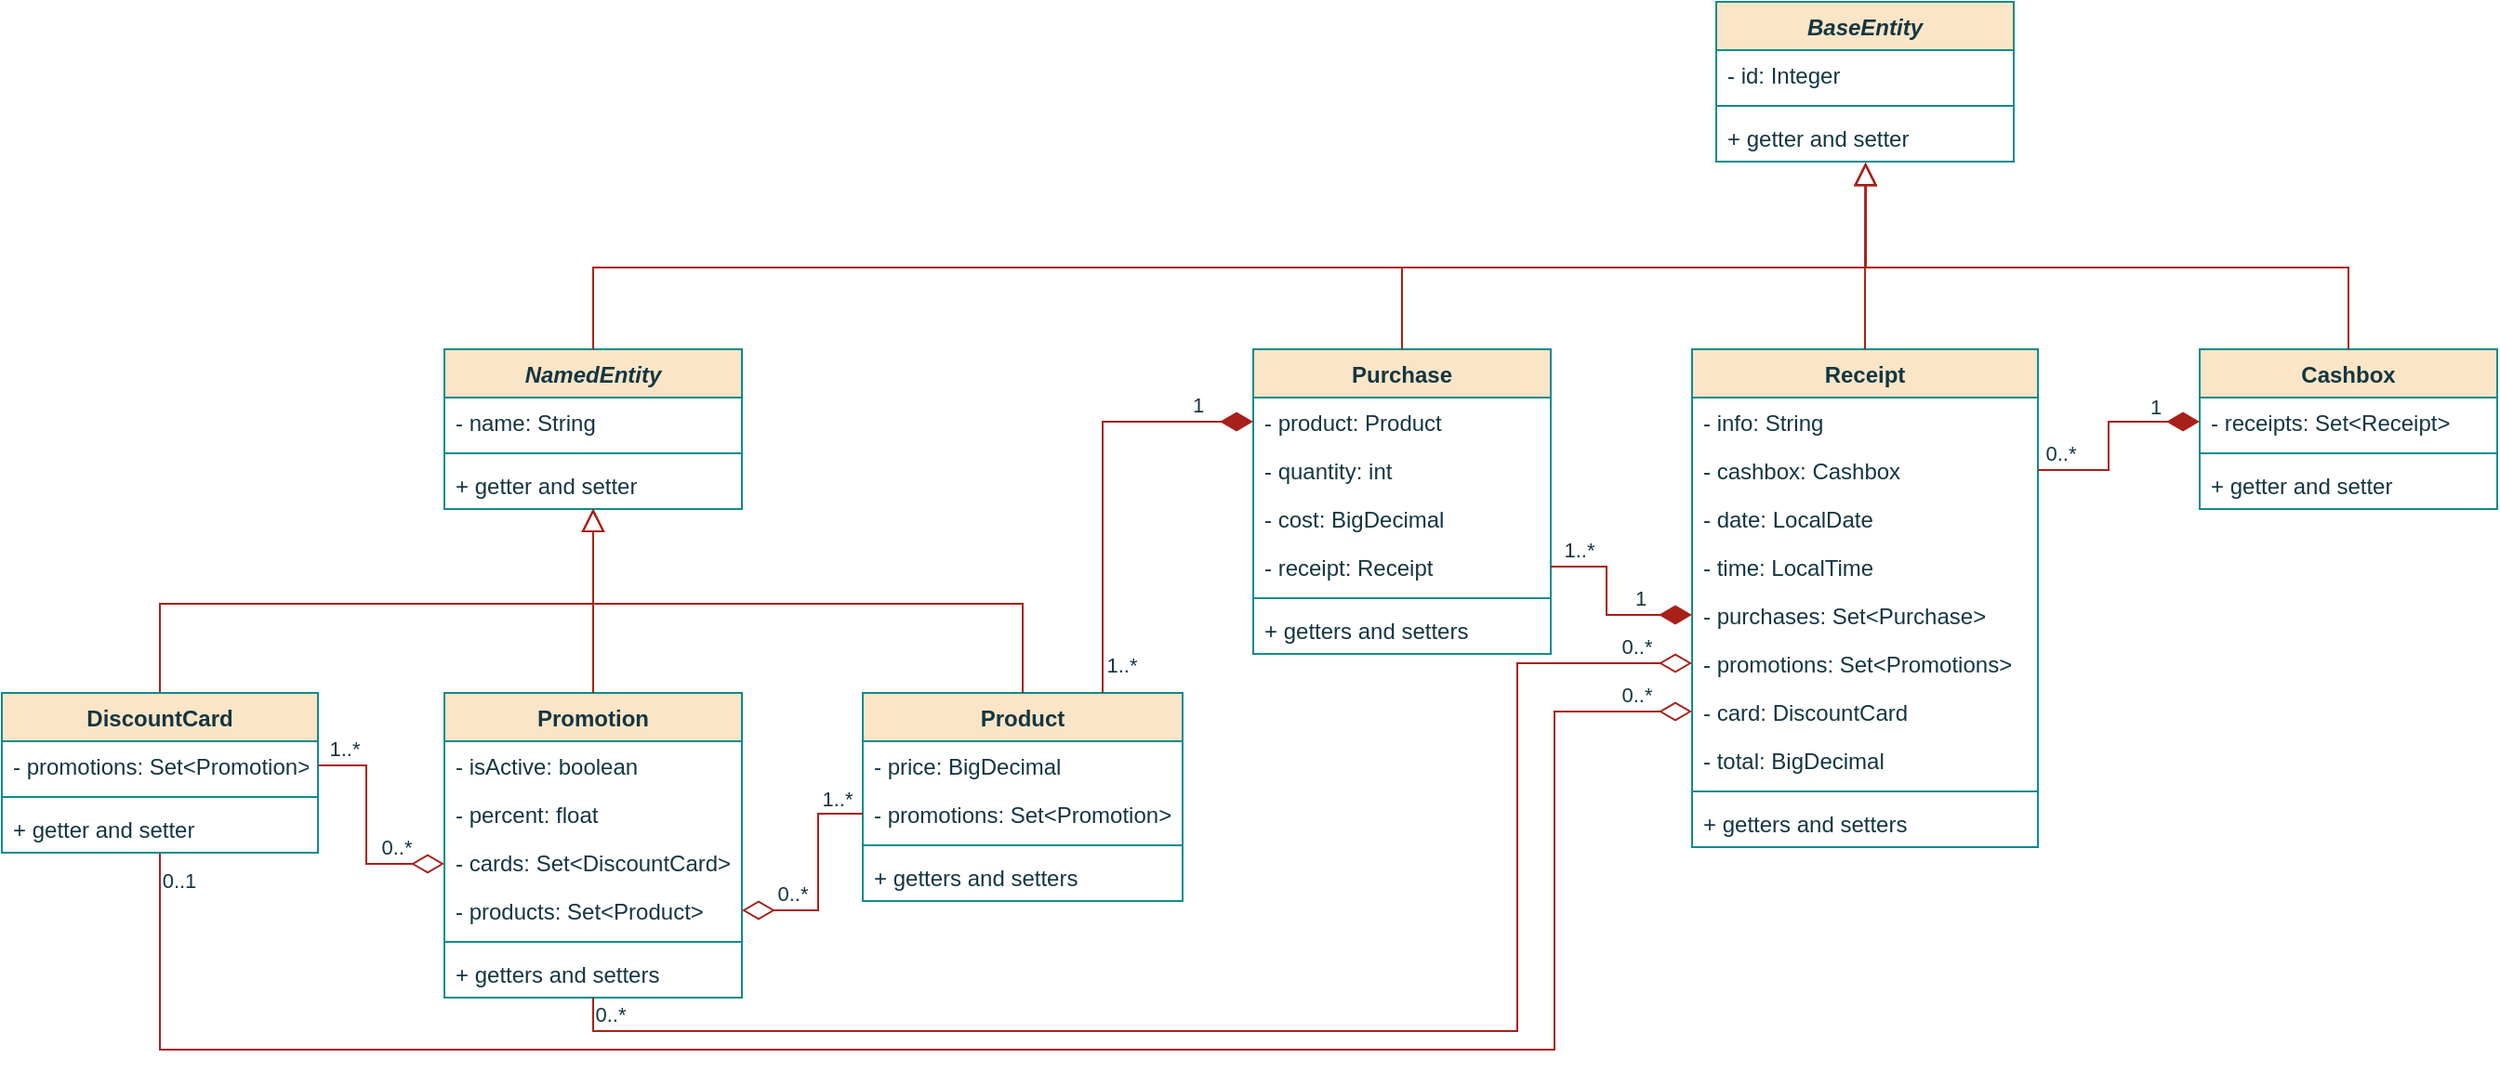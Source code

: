 <mxfile version="20.7.3" type="device"><diagram id="C5RBs43oDa-KdzZeNtuy" name="UML"><mxGraphModel dx="899" dy="443" grid="1" gridSize="10" guides="1" tooltips="1" connect="1" arrows="1" fold="1" page="1" pageScale="1" pageWidth="1169" pageHeight="827" math="0" shadow="0"><root><mxCell id="WIyWlLk6GJQsqaUBKTNV-0"/><mxCell id="WIyWlLk6GJQsqaUBKTNV-1" parent="WIyWlLk6GJQsqaUBKTNV-0"/><mxCell id="sVSoupcYhV7C0BgUrb3M-0" value="BaseEntity" style="swimlane;fontStyle=3;align=center;verticalAlign=top;childLayout=stackLayout;horizontal=1;startSize=26;horizontalStack=0;resizeParent=1;resizeLast=0;collapsible=1;marginBottom=0;rounded=0;shadow=0;strokeWidth=1;labelBackgroundColor=none;fillColor=#FAE5C7;strokeColor=#0F8B8D;fontColor=#143642;" parent="WIyWlLk6GJQsqaUBKTNV-1" vertex="1"><mxGeometry x="1397" y="96" width="160" height="86" as="geometry"><mxRectangle x="220" y="120" width="160" height="26" as="alternateBounds"/></mxGeometry></mxCell><mxCell id="sVSoupcYhV7C0BgUrb3M-1" value="- id: Integer" style="text;align=left;verticalAlign=top;spacingLeft=4;spacingRight=4;overflow=hidden;rotatable=0;points=[[0,0.5],[1,0.5]];portConstraint=eastwest;rounded=0;labelBackgroundColor=none;fontColor=#143642;" parent="sVSoupcYhV7C0BgUrb3M-0" vertex="1"><mxGeometry y="26" width="160" height="26" as="geometry"/></mxCell><mxCell id="sVSoupcYhV7C0BgUrb3M-4" value="" style="line;html=1;strokeWidth=1;align=left;verticalAlign=middle;spacingTop=-1;spacingLeft=3;spacingRight=3;rotatable=0;labelPosition=right;points=[];portConstraint=eastwest;rounded=0;labelBackgroundColor=none;fillColor=#FAE5C7;strokeColor=#0F8B8D;fontColor=#143642;" parent="sVSoupcYhV7C0BgUrb3M-0" vertex="1"><mxGeometry y="52" width="160" height="8" as="geometry"/></mxCell><mxCell id="sVSoupcYhV7C0BgUrb3M-5" value="+ getter and setter" style="text;align=left;verticalAlign=top;spacingLeft=4;spacingRight=4;overflow=hidden;rotatable=0;points=[[0,0.5],[1,0.5]];portConstraint=eastwest;rounded=0;labelBackgroundColor=none;fontColor=#143642;" parent="sVSoupcYhV7C0BgUrb3M-0" vertex="1"><mxGeometry y="60" width="160" height="26" as="geometry"/></mxCell><mxCell id="sVSoupcYhV7C0BgUrb3M-32" value="Product" style="swimlane;fontStyle=1;align=center;verticalAlign=top;childLayout=stackLayout;horizontal=1;startSize=26;horizontalStack=0;resizeParent=1;resizeLast=0;collapsible=1;marginBottom=0;rounded=0;shadow=0;strokeWidth=1;labelBackgroundColor=none;fillColor=#FAE5C7;strokeColor=#0F8B8D;fontColor=#143642;" parent="WIyWlLk6GJQsqaUBKTNV-1" vertex="1"><mxGeometry x="938" y="468" width="172" height="112" as="geometry"><mxRectangle x="220" y="120" width="160" height="26" as="alternateBounds"/></mxGeometry></mxCell><mxCell id="sVSoupcYhV7C0BgUrb3M-33" value="- price: BigDecimal" style="text;align=left;verticalAlign=top;spacingLeft=4;spacingRight=4;overflow=hidden;rotatable=0;points=[[0,0.5],[1,0.5]];portConstraint=eastwest;rounded=0;labelBackgroundColor=none;fontColor=#143642;" parent="sVSoupcYhV7C0BgUrb3M-32" vertex="1"><mxGeometry y="26" width="172" height="26" as="geometry"/></mxCell><mxCell id="G5X1TN3a7SHYj0dtju0X-10" value="- promotions: Set&lt;Promotion&gt;" style="text;align=left;verticalAlign=top;spacingLeft=4;spacingRight=4;overflow=hidden;rotatable=0;points=[[0,0.5],[1,0.5]];portConstraint=eastwest;rounded=0;labelBackgroundColor=none;fontColor=#143642;" parent="sVSoupcYhV7C0BgUrb3M-32" vertex="1"><mxGeometry y="52" width="172" height="26" as="geometry"/></mxCell><mxCell id="sVSoupcYhV7C0BgUrb3M-35" value="" style="line;html=1;strokeWidth=1;align=left;verticalAlign=middle;spacingTop=-1;spacingLeft=3;spacingRight=3;rotatable=0;labelPosition=right;points=[];portConstraint=eastwest;rounded=0;labelBackgroundColor=none;fillColor=#FAE5C7;strokeColor=#0F8B8D;fontColor=#143642;" parent="sVSoupcYhV7C0BgUrb3M-32" vertex="1"><mxGeometry y="78" width="172" height="8" as="geometry"/></mxCell><mxCell id="sVSoupcYhV7C0BgUrb3M-36" value="+ getters and setters" style="text;align=left;verticalAlign=top;spacingLeft=4;spacingRight=4;overflow=hidden;rotatable=0;points=[[0,0.5],[1,0.5]];portConstraint=eastwest;rounded=0;labelBackgroundColor=none;fontColor=#143642;" parent="sVSoupcYhV7C0BgUrb3M-32" vertex="1"><mxGeometry y="86" width="172" height="26" as="geometry"/></mxCell><mxCell id="sVSoupcYhV7C0BgUrb3M-48" value="NamedEntity" style="swimlane;fontStyle=3;align=center;verticalAlign=top;childLayout=stackLayout;horizontal=1;startSize=26;horizontalStack=0;resizeParent=1;resizeLast=0;collapsible=1;marginBottom=0;rounded=0;shadow=0;strokeWidth=1;labelBackgroundColor=none;fillColor=#FAE5C7;strokeColor=#0F8B8D;fontColor=#143642;" parent="WIyWlLk6GJQsqaUBKTNV-1" vertex="1"><mxGeometry x="713" y="283" width="160" height="86" as="geometry"><mxRectangle x="220" y="120" width="160" height="26" as="alternateBounds"/></mxGeometry></mxCell><mxCell id="sVSoupcYhV7C0BgUrb3M-50" value="- name: String" style="text;align=left;verticalAlign=top;spacingLeft=4;spacingRight=4;overflow=hidden;rotatable=0;points=[[0,0.5],[1,0.5]];portConstraint=eastwest;rounded=0;shadow=0;html=0;labelBackgroundColor=none;fontColor=#143642;" parent="sVSoupcYhV7C0BgUrb3M-48" vertex="1"><mxGeometry y="26" width="160" height="26" as="geometry"/></mxCell><mxCell id="sVSoupcYhV7C0BgUrb3M-51" value="" style="line;html=1;strokeWidth=1;align=left;verticalAlign=middle;spacingTop=-1;spacingLeft=3;spacingRight=3;rotatable=0;labelPosition=right;points=[];portConstraint=eastwest;rounded=0;labelBackgroundColor=none;fillColor=#FAE5C7;strokeColor=#0F8B8D;fontColor=#143642;" parent="sVSoupcYhV7C0BgUrb3M-48" vertex="1"><mxGeometry y="52" width="160" height="8" as="geometry"/></mxCell><mxCell id="sVSoupcYhV7C0BgUrb3M-54" value="+ getter and setter" style="text;align=left;verticalAlign=top;spacingLeft=4;spacingRight=4;overflow=hidden;rotatable=0;points=[[0,0.5],[1,0.5]];portConstraint=eastwest;rounded=0;labelBackgroundColor=none;fontColor=#143642;" parent="sVSoupcYhV7C0BgUrb3M-48" vertex="1"><mxGeometry y="60" width="160" height="26" as="geometry"/></mxCell><mxCell id="sVSoupcYhV7C0BgUrb3M-69" value="Receipt" style="swimlane;fontStyle=1;align=center;verticalAlign=top;childLayout=stackLayout;horizontal=1;startSize=26;horizontalStack=0;resizeParent=1;resizeLast=0;collapsible=1;marginBottom=0;rounded=0;shadow=0;strokeWidth=1;labelBackgroundColor=none;fillColor=#FAE5C7;strokeColor=#0F8B8D;fontColor=#143642;" parent="WIyWlLk6GJQsqaUBKTNV-1" vertex="1"><mxGeometry x="1384" y="283" width="186" height="268" as="geometry"><mxRectangle x="220" y="120" width="160" height="26" as="alternateBounds"/></mxGeometry></mxCell><mxCell id="sVSoupcYhV7C0BgUrb3M-129" value="- info: String" style="text;align=left;verticalAlign=top;spacingLeft=4;spacingRight=4;overflow=hidden;rotatable=0;points=[[0,0.5],[1,0.5]];portConstraint=eastwest;rounded=0;labelBackgroundColor=none;fontColor=#143642;" parent="sVSoupcYhV7C0BgUrb3M-69" vertex="1"><mxGeometry y="26" width="186" height="26" as="geometry"/></mxCell><mxCell id="sVSoupcYhV7C0BgUrb3M-135" value="- cashbox: Cashbox" style="text;align=left;verticalAlign=top;spacingLeft=4;spacingRight=4;overflow=hidden;rotatable=0;points=[[0,0.5],[1,0.5]];portConstraint=eastwest;rounded=0;labelBackgroundColor=none;fontColor=#143642;" parent="sVSoupcYhV7C0BgUrb3M-69" vertex="1"><mxGeometry y="52" width="186" height="26" as="geometry"/></mxCell><mxCell id="sVSoupcYhV7C0BgUrb3M-137" value="- date: LocalDate" style="text;align=left;verticalAlign=top;spacingLeft=4;spacingRight=4;overflow=hidden;rotatable=0;points=[[0,0.5],[1,0.5]];portConstraint=eastwest;rounded=0;labelBackgroundColor=none;fontColor=#143642;" parent="sVSoupcYhV7C0BgUrb3M-69" vertex="1"><mxGeometry y="78" width="186" height="26" as="geometry"/></mxCell><mxCell id="sVSoupcYhV7C0BgUrb3M-127" value="- time: LocalTime" style="text;align=left;verticalAlign=top;spacingLeft=4;spacingRight=4;overflow=hidden;rotatable=0;points=[[0,0.5],[1,0.5]];portConstraint=eastwest;rounded=0;labelBackgroundColor=none;fontColor=#143642;" parent="sVSoupcYhV7C0BgUrb3M-69" vertex="1"><mxGeometry y="104" width="186" height="26" as="geometry"/></mxCell><mxCell id="sVSoupcYhV7C0BgUrb3M-93" value="- purchases: Set&lt;Purchase&gt;" style="text;align=left;verticalAlign=top;spacingLeft=4;spacingRight=4;overflow=hidden;rotatable=0;points=[[0,0.5],[1,0.5]];portConstraint=eastwest;rounded=0;labelBackgroundColor=none;fontColor=#143642;" parent="sVSoupcYhV7C0BgUrb3M-69" vertex="1"><mxGeometry y="130" width="186" height="26" as="geometry"/></mxCell><mxCell id="sVSoupcYhV7C0BgUrb3M-138" value="- promotions: Set&lt;Promotions&gt;" style="text;align=left;verticalAlign=top;spacingLeft=4;spacingRight=4;overflow=hidden;rotatable=0;points=[[0,0.5],[1,0.5]];portConstraint=eastwest;rounded=0;labelBackgroundColor=none;fontColor=#143642;" parent="sVSoupcYhV7C0BgUrb3M-69" vertex="1"><mxGeometry y="156" width="186" height="26" as="geometry"/></mxCell><mxCell id="sVSoupcYhV7C0BgUrb3M-95" value="- card: DiscountCard" style="text;align=left;verticalAlign=top;spacingLeft=4;spacingRight=4;overflow=hidden;rotatable=0;points=[[0,0.5],[1,0.5]];portConstraint=eastwest;rounded=0;labelBackgroundColor=none;fontColor=#143642;" parent="sVSoupcYhV7C0BgUrb3M-69" vertex="1"><mxGeometry y="182" width="186" height="26" as="geometry"/></mxCell><mxCell id="sVSoupcYhV7C0BgUrb3M-126" value="- total: BigDecimal" style="text;align=left;verticalAlign=top;spacingLeft=4;spacingRight=4;overflow=hidden;rotatable=0;points=[[0,0.5],[1,0.5]];portConstraint=eastwest;rounded=0;labelBackgroundColor=none;fontColor=#143642;" parent="sVSoupcYhV7C0BgUrb3M-69" vertex="1"><mxGeometry y="208" width="186" height="26" as="geometry"/></mxCell><mxCell id="sVSoupcYhV7C0BgUrb3M-71" value="" style="line;html=1;strokeWidth=1;align=left;verticalAlign=middle;spacingTop=-1;spacingLeft=3;spacingRight=3;rotatable=0;labelPosition=right;points=[];portConstraint=eastwest;rounded=0;labelBackgroundColor=none;fillColor=#FAE5C7;strokeColor=#0F8B8D;fontColor=#143642;" parent="sVSoupcYhV7C0BgUrb3M-69" vertex="1"><mxGeometry y="234" width="186" height="8" as="geometry"/></mxCell><mxCell id="sVSoupcYhV7C0BgUrb3M-72" value="+ getters and setters" style="text;align=left;verticalAlign=top;spacingLeft=4;spacingRight=4;overflow=hidden;rotatable=0;points=[[0,0.5],[1,0.5]];portConstraint=eastwest;rounded=0;labelBackgroundColor=none;fontColor=#143642;" parent="sVSoupcYhV7C0BgUrb3M-69" vertex="1"><mxGeometry y="242" width="186" height="26" as="geometry"/></mxCell><mxCell id="sVSoupcYhV7C0BgUrb3M-97" value="Purchase" style="swimlane;fontStyle=1;align=center;verticalAlign=top;childLayout=stackLayout;horizontal=1;startSize=26;horizontalStack=0;resizeParent=1;resizeLast=0;collapsible=1;marginBottom=0;rounded=0;shadow=0;strokeWidth=1;labelBackgroundColor=none;fillColor=#FAE5C7;strokeColor=#0F8B8D;fontColor=#143642;" parent="WIyWlLk6GJQsqaUBKTNV-1" vertex="1"><mxGeometry x="1148" y="283" width="160" height="164" as="geometry"><mxRectangle x="220" y="120" width="160" height="26" as="alternateBounds"/></mxGeometry></mxCell><mxCell id="sVSoupcYhV7C0BgUrb3M-98" value="- product: Product" style="text;align=left;verticalAlign=top;spacingLeft=4;spacingRight=4;overflow=hidden;rotatable=0;points=[[0,0.5],[1,0.5]];portConstraint=eastwest;rounded=0;labelBackgroundColor=none;fontColor=#143642;" parent="sVSoupcYhV7C0BgUrb3M-97" vertex="1"><mxGeometry y="26" width="160" height="26" as="geometry"/></mxCell><mxCell id="sVSoupcYhV7C0BgUrb3M-105" value="- quantity: int" style="text;align=left;verticalAlign=top;spacingLeft=4;spacingRight=4;overflow=hidden;rotatable=0;points=[[0,0.5],[1,0.5]];portConstraint=eastwest;rounded=0;labelBackgroundColor=none;fontColor=#143642;" parent="sVSoupcYhV7C0BgUrb3M-97" vertex="1"><mxGeometry y="52" width="160" height="26" as="geometry"/></mxCell><mxCell id="sVSoupcYhV7C0BgUrb3M-99" value="- cost: BigDecimal" style="text;align=left;verticalAlign=top;spacingLeft=4;spacingRight=4;overflow=hidden;rotatable=0;points=[[0,0.5],[1,0.5]];portConstraint=eastwest;rounded=0;labelBackgroundColor=none;fontColor=#143642;" parent="sVSoupcYhV7C0BgUrb3M-97" vertex="1"><mxGeometry y="78" width="160" height="26" as="geometry"/></mxCell><mxCell id="sVSoupcYhV7C0BgUrb3M-186" value="- receipt: Receipt" style="text;align=left;verticalAlign=top;spacingLeft=4;spacingRight=4;overflow=hidden;rotatable=0;points=[[0,0.5],[1,0.5]];portConstraint=eastwest;rounded=0;labelBackgroundColor=none;fontColor=#143642;" parent="sVSoupcYhV7C0BgUrb3M-97" vertex="1"><mxGeometry y="104" width="160" height="26" as="geometry"/></mxCell><mxCell id="sVSoupcYhV7C0BgUrb3M-101" value="" style="line;html=1;strokeWidth=1;align=left;verticalAlign=middle;spacingTop=-1;spacingLeft=3;spacingRight=3;rotatable=0;labelPosition=right;points=[];portConstraint=eastwest;rounded=0;labelBackgroundColor=none;fillColor=#FAE5C7;strokeColor=#0F8B8D;fontColor=#143642;" parent="sVSoupcYhV7C0BgUrb3M-97" vertex="1"><mxGeometry y="130" width="160" height="8" as="geometry"/></mxCell><mxCell id="sVSoupcYhV7C0BgUrb3M-102" value="+ getters and setters" style="text;align=left;verticalAlign=top;spacingLeft=4;spacingRight=4;overflow=hidden;rotatable=0;points=[[0,0.5],[1,0.5]];portConstraint=eastwest;rounded=0;labelBackgroundColor=none;fontColor=#143642;" parent="sVSoupcYhV7C0BgUrb3M-97" vertex="1"><mxGeometry y="138" width="160" height="26" as="geometry"/></mxCell><mxCell id="sVSoupcYhV7C0BgUrb3M-109" value="Promotion" style="swimlane;fontStyle=1;align=center;verticalAlign=top;childLayout=stackLayout;horizontal=1;startSize=26;horizontalStack=0;resizeParent=1;resizeLast=0;collapsible=1;marginBottom=0;rounded=0;shadow=0;strokeWidth=1;labelBackgroundColor=none;fillColor=#FAE5C7;strokeColor=#0F8B8D;fontColor=#143642;" parent="WIyWlLk6GJQsqaUBKTNV-1" vertex="1"><mxGeometry x="713" y="468" width="160" height="164" as="geometry"><mxRectangle x="220" y="120" width="160" height="26" as="alternateBounds"/></mxGeometry></mxCell><mxCell id="sVSoupcYhV7C0BgUrb3M-179" value="- isActive: boolean" style="text;align=left;verticalAlign=top;spacingLeft=4;spacingRight=4;overflow=hidden;rotatable=0;points=[[0,0.5],[1,0.5]];portConstraint=eastwest;rounded=0;labelBackgroundColor=none;fontColor=#143642;" parent="sVSoupcYhV7C0BgUrb3M-109" vertex="1"><mxGeometry y="26" width="160" height="26" as="geometry"/></mxCell><mxCell id="sVSoupcYhV7C0BgUrb3M-110" value="- percent: float" style="text;align=left;verticalAlign=top;spacingLeft=4;spacingRight=4;overflow=hidden;rotatable=0;points=[[0,0.5],[1,0.5]];portConstraint=eastwest;rounded=0;labelBackgroundColor=none;fontColor=#143642;" parent="sVSoupcYhV7C0BgUrb3M-109" vertex="1"><mxGeometry y="52" width="160" height="26" as="geometry"/></mxCell><mxCell id="sVSoupcYhV7C0BgUrb3M-111" value="- cards: Set&lt;DiscountCard&gt;" style="text;align=left;verticalAlign=top;spacingLeft=4;spacingRight=4;overflow=hidden;rotatable=0;points=[[0,0.5],[1,0.5]];portConstraint=eastwest;rounded=0;labelBackgroundColor=none;fontColor=#143642;" parent="sVSoupcYhV7C0BgUrb3M-109" vertex="1"><mxGeometry y="78" width="160" height="26" as="geometry"/></mxCell><mxCell id="sVSoupcYhV7C0BgUrb3M-112" value="- products: Set&lt;Product&gt;" style="text;align=left;verticalAlign=top;spacingLeft=4;spacingRight=4;overflow=hidden;rotatable=0;points=[[0,0.5],[1,0.5]];portConstraint=eastwest;rounded=0;labelBackgroundColor=none;fontColor=#143642;" parent="sVSoupcYhV7C0BgUrb3M-109" vertex="1"><mxGeometry y="104" width="160" height="26" as="geometry"/></mxCell><mxCell id="sVSoupcYhV7C0BgUrb3M-113" value="" style="line;html=1;strokeWidth=1;align=left;verticalAlign=middle;spacingTop=-1;spacingLeft=3;spacingRight=3;rotatable=0;labelPosition=right;points=[];portConstraint=eastwest;rounded=0;labelBackgroundColor=none;fillColor=#FAE5C7;strokeColor=#0F8B8D;fontColor=#143642;" parent="sVSoupcYhV7C0BgUrb3M-109" vertex="1"><mxGeometry y="130" width="160" height="8" as="geometry"/></mxCell><mxCell id="sVSoupcYhV7C0BgUrb3M-114" value="+ getters and setters" style="text;align=left;verticalAlign=top;spacingLeft=4;spacingRight=4;overflow=hidden;rotatable=0;points=[[0,0.5],[1,0.5]];portConstraint=eastwest;rounded=0;labelBackgroundColor=none;fontColor=#143642;" parent="sVSoupcYhV7C0BgUrb3M-109" vertex="1"><mxGeometry y="138" width="160" height="26" as="geometry"/></mxCell><mxCell id="sVSoupcYhV7C0BgUrb3M-125" value="" style="endArrow=block;endSize=10;endFill=0;shadow=0;strokeWidth=1;rounded=0;edgeStyle=elbowEdgeStyle;elbow=vertical;exitX=0.5;exitY=0;exitDx=0;exitDy=0;entryX=0.502;entryY=1.021;entryDx=0;entryDy=0;entryPerimeter=0;labelBackgroundColor=none;strokeColor=#A8201A;fontColor=default;" parent="WIyWlLk6GJQsqaUBKTNV-1" source="sVSoupcYhV7C0BgUrb3M-69" target="sVSoupcYhV7C0BgUrb3M-5" edge="1"><mxGeometry width="160" relative="1" as="geometry"><mxPoint x="1084" y="499" as="sourcePoint"/><mxPoint x="1254" y="239" as="targetPoint"/><Array as="points"><mxPoint x="1478" y="249"/><mxPoint x="1014" y="192"/><mxPoint x="1004" y="189"/></Array></mxGeometry></mxCell><mxCell id="sVSoupcYhV7C0BgUrb3M-145" value="Cashbox" style="swimlane;fontStyle=1;align=center;verticalAlign=top;childLayout=stackLayout;horizontal=1;startSize=26;horizontalStack=0;resizeParent=1;resizeLast=0;collapsible=1;marginBottom=0;rounded=0;shadow=0;strokeWidth=1;labelBackgroundColor=none;fillColor=#FAE5C7;strokeColor=#0F8B8D;fontColor=#143642;" parent="WIyWlLk6GJQsqaUBKTNV-1" vertex="1"><mxGeometry x="1657" y="283" width="160" height="86" as="geometry"><mxRectangle x="220" y="120" width="160" height="26" as="alternateBounds"/></mxGeometry></mxCell><mxCell id="sVSoupcYhV7C0BgUrb3M-146" value="- receipts: Set&lt;Receipt&gt;" style="text;align=left;verticalAlign=top;spacingLeft=4;spacingRight=4;overflow=hidden;rotatable=0;points=[[0,0.5],[1,0.5]];portConstraint=eastwest;rounded=0;labelBackgroundColor=none;fontColor=#143642;" parent="sVSoupcYhV7C0BgUrb3M-145" vertex="1"><mxGeometry y="26" width="160" height="26" as="geometry"/></mxCell><mxCell id="sVSoupcYhV7C0BgUrb3M-147" value="" style="line;html=1;strokeWidth=1;align=left;verticalAlign=middle;spacingTop=-1;spacingLeft=3;spacingRight=3;rotatable=0;labelPosition=right;points=[];portConstraint=eastwest;rounded=0;labelBackgroundColor=none;fillColor=#FAE5C7;strokeColor=#0F8B8D;fontColor=#143642;" parent="sVSoupcYhV7C0BgUrb3M-145" vertex="1"><mxGeometry y="52" width="160" height="8" as="geometry"/></mxCell><mxCell id="sVSoupcYhV7C0BgUrb3M-148" value="+ getter and setter" style="text;align=left;verticalAlign=top;spacingLeft=4;spacingRight=4;overflow=hidden;rotatable=0;points=[[0,0.5],[1,0.5]];portConstraint=eastwest;rounded=0;labelBackgroundColor=none;fontColor=#143642;" parent="sVSoupcYhV7C0BgUrb3M-145" vertex="1"><mxGeometry y="60" width="160" height="26" as="geometry"/></mxCell><mxCell id="sVSoupcYhV7C0BgUrb3M-155" value="" style="endArrow=block;endSize=10;endFill=0;shadow=0;strokeWidth=1;rounded=0;edgeStyle=elbowEdgeStyle;elbow=vertical;exitX=0.5;exitY=0;exitDx=0;exitDy=0;entryX=0.502;entryY=1.021;entryDx=0;entryDy=0;entryPerimeter=0;labelBackgroundColor=none;strokeColor=#A8201A;fontColor=default;" parent="WIyWlLk6GJQsqaUBKTNV-1" source="sVSoupcYhV7C0BgUrb3M-48" target="sVSoupcYhV7C0BgUrb3M-5" edge="1"><mxGeometry width="160" relative="1" as="geometry"><mxPoint x="1378" y="264" as="sourcePoint"/><mxPoint x="1378.32" y="205.546" as="targetPoint"/><Array as="points"><mxPoint x="1198" y="239"/><mxPoint x="1314" y="249"/><mxPoint x="1014" y="192"/><mxPoint x="1004" y="189"/></Array></mxGeometry></mxCell><mxCell id="sVSoupcYhV7C0BgUrb3M-156" value="" style="endArrow=block;endSize=10;endFill=0;shadow=0;strokeWidth=1;rounded=0;edgeStyle=elbowEdgeStyle;elbow=vertical;exitX=0.5;exitY=0;exitDx=0;exitDy=0;entryX=0.502;entryY=1.021;entryDx=0;entryDy=0;entryPerimeter=0;labelBackgroundColor=none;strokeColor=#A8201A;fontColor=default;" parent="WIyWlLk6GJQsqaUBKTNV-1" source="sVSoupcYhV7C0BgUrb3M-97" target="sVSoupcYhV7C0BgUrb3M-5" edge="1"><mxGeometry width="160" relative="1" as="geometry"><mxPoint x="1378" y="264" as="sourcePoint"/><mxPoint x="1378.32" y="205.546" as="targetPoint"/><Array as="points"><mxPoint x="1518" y="239"/><mxPoint x="1014" y="192"/><mxPoint x="1004" y="189"/></Array></mxGeometry></mxCell><mxCell id="sVSoupcYhV7C0BgUrb3M-157" value="" style="endArrow=block;endSize=10;endFill=0;shadow=0;strokeWidth=1;rounded=0;edgeStyle=elbowEdgeStyle;elbow=vertical;exitX=0.5;exitY=0;exitDx=0;exitDy=0;entryX=0.502;entryY=1.021;entryDx=0;entryDy=0;entryPerimeter=0;labelBackgroundColor=none;strokeColor=#A8201A;fontColor=default;" parent="WIyWlLk6GJQsqaUBKTNV-1" source="sVSoupcYhV7C0BgUrb3M-145" target="sVSoupcYhV7C0BgUrb3M-5" edge="1"><mxGeometry width="160" relative="1" as="geometry"><mxPoint x="1658" y="264" as="sourcePoint"/><mxPoint x="1378.32" y="205.546" as="targetPoint"/><Array as="points"><mxPoint x="1688" y="239"/><mxPoint x="1798" y="239"/><mxPoint x="1518" y="239"/><mxPoint x="1014" y="192"/><mxPoint x="1004" y="189"/></Array></mxGeometry></mxCell><mxCell id="sVSoupcYhV7C0BgUrb3M-180" value="" style="endArrow=block;endSize=10;endFill=0;shadow=0;strokeWidth=1;rounded=0;edgeStyle=elbowEdgeStyle;elbow=vertical;exitX=0.5;exitY=0;exitDx=0;exitDy=0;entryX=0.5;entryY=0.994;entryDx=0;entryDy=0;entryPerimeter=0;labelBackgroundColor=none;strokeColor=#A8201A;fontColor=default;" parent="WIyWlLk6GJQsqaUBKTNV-1" source="sVSoupcYhV7C0BgUrb3M-32" target="sVSoupcYhV7C0BgUrb3M-54" edge="1"><mxGeometry width="160" relative="1" as="geometry"><mxPoint x="898" y="439.45" as="sourcePoint"/><mxPoint x="898.32" y="380.996" as="targetPoint"/><Array as="points"><mxPoint x="910" y="420"/><mxPoint x="834" y="424.45"/><mxPoint x="534" y="367.45"/><mxPoint x="524" y="364.45"/></Array></mxGeometry></mxCell><mxCell id="sVSoupcYhV7C0BgUrb3M-182" value="" style="endArrow=block;endSize=10;endFill=0;shadow=0;strokeWidth=1;rounded=0;edgeStyle=elbowEdgeStyle;elbow=vertical;exitX=0.5;exitY=0;exitDx=0;exitDy=0;entryX=0.5;entryY=0.994;entryDx=0;entryDy=0;entryPerimeter=0;labelBackgroundColor=none;strokeColor=#A8201A;fontColor=default;" parent="WIyWlLk6GJQsqaUBKTNV-1" source="G5X1TN3a7SHYj0dtju0X-4" target="sVSoupcYhV7C0BgUrb3M-54" edge="1"><mxGeometry width="160" relative="1" as="geometry"><mxPoint x="560" y="449" as="sourcePoint"/><mxPoint x="902" y="371.844" as="targetPoint"/><Array as="points"><mxPoint x="680" y="420"/><mxPoint x="838" y="425"/><mxPoint x="1028" y="424"/><mxPoint x="834" y="424.45"/><mxPoint x="534" y="367.45"/><mxPoint x="524" y="364.45"/></Array></mxGeometry></mxCell><mxCell id="sVSoupcYhV7C0BgUrb3M-183" value="" style="endArrow=block;endSize=10;endFill=0;shadow=0;strokeWidth=1;rounded=0;edgeStyle=elbowEdgeStyle;elbow=vertical;exitX=0.5;exitY=0;exitDx=0;exitDy=0;entryX=0.5;entryY=0.994;entryDx=0;entryDy=0;entryPerimeter=0;labelBackgroundColor=none;strokeColor=#A8201A;fontColor=default;" parent="WIyWlLk6GJQsqaUBKTNV-1" source="sVSoupcYhV7C0BgUrb3M-109" target="sVSoupcYhV7C0BgUrb3M-54" edge="1"><mxGeometry width="160" relative="1" as="geometry"><mxPoint x="902" y="461" as="sourcePoint"/><mxPoint x="902" y="371.844" as="targetPoint"/><Array as="points"><mxPoint x="834" y="424.45"/><mxPoint x="534" y="367.45"/><mxPoint x="524" y="364.45"/></Array></mxGeometry></mxCell><mxCell id="sVSoupcYhV7C0BgUrb3M-184" value="" style="endArrow=diamondThin;endFill=1;endSize=15;html=1;rounded=0;fontFamily=Helvetica;fontSize=12;fontColor=default;startSize=15;exitX=1;exitY=0.5;exitDx=0;exitDy=0;edgeStyle=orthogonalEdgeStyle;labelBackgroundColor=none;strokeColor=#A8201A;entryX=0;entryY=0.5;entryDx=0;entryDy=0;" parent="WIyWlLk6GJQsqaUBKTNV-1" source="sVSoupcYhV7C0BgUrb3M-135" target="sVSoupcYhV7C0BgUrb3M-146" edge="1"><mxGeometry width="160" relative="1" as="geometry"><mxPoint x="1678" y="542" as="sourcePoint"/><mxPoint x="1628" y="339" as="targetPoint"/><Array as="points"><mxPoint x="1608" y="348"/><mxPoint x="1608" y="322"/></Array></mxGeometry></mxCell><mxCell id="sVSoupcYhV7C0BgUrb3M-193" value="1" style="edgeLabel;html=1;align=center;verticalAlign=middle;resizable=0;points=[];fontColor=#143642;" parent="sVSoupcYhV7C0BgUrb3M-184" vertex="1" connectable="0"><mxGeometry x="0.746" relative="1" as="geometry"><mxPoint x="-10" y="-8" as="offset"/></mxGeometry></mxCell><mxCell id="sVSoupcYhV7C0BgUrb3M-194" value="0..*" style="edgeLabel;html=1;align=center;verticalAlign=middle;resizable=0;points=[];fontColor=#143642;" parent="sVSoupcYhV7C0BgUrb3M-184" vertex="1" connectable="0"><mxGeometry x="-0.801" relative="1" as="geometry"><mxPoint x="1" y="-9" as="offset"/></mxGeometry></mxCell><mxCell id="sVSoupcYhV7C0BgUrb3M-185" value="" style="endArrow=diamondThin;endFill=1;endSize=15;html=1;rounded=0;fontFamily=Helvetica;fontSize=12;fontColor=default;startSize=15;edgeStyle=orthogonalEdgeStyle;exitX=1;exitY=0.5;exitDx=0;exitDy=0;labelBackgroundColor=none;strokeColor=#A8201A;entryX=0;entryY=0.5;entryDx=0;entryDy=0;" parent="WIyWlLk6GJQsqaUBKTNV-1" source="sVSoupcYhV7C0BgUrb3M-186" target="sVSoupcYhV7C0BgUrb3M-93" edge="1"><mxGeometry width="160" relative="1" as="geometry"><mxPoint x="1338" y="315" as="sourcePoint"/><mxPoint x="1368" y="589" as="targetPoint"/><Array as="points"><mxPoint x="1338" y="400"/><mxPoint x="1338" y="426"/></Array></mxGeometry></mxCell><mxCell id="sVSoupcYhV7C0BgUrb3M-195" value="1" style="edgeLabel;html=1;align=center;verticalAlign=middle;resizable=0;points=[];fontColor=#143642;" parent="sVSoupcYhV7C0BgUrb3M-185" vertex="1" connectable="0"><mxGeometry x="0.736" relative="1" as="geometry"><mxPoint x="-15" y="-9" as="offset"/></mxGeometry></mxCell><mxCell id="sVSoupcYhV7C0BgUrb3M-196" value="1..*" style="edgeLabel;html=1;align=center;verticalAlign=middle;resizable=0;points=[];fontColor=#143642;" parent="sVSoupcYhV7C0BgUrb3M-185" vertex="1" connectable="0"><mxGeometry x="-0.809" y="1" relative="1" as="geometry"><mxPoint x="5" y="-8" as="offset"/></mxGeometry></mxCell><mxCell id="sVSoupcYhV7C0BgUrb3M-187" value="" style="endArrow=diamondThin;endFill=1;endSize=15;html=1;rounded=0;fontFamily=Helvetica;fontSize=12;fontColor=default;startSize=15;edgeStyle=orthogonalEdgeStyle;exitX=0.75;exitY=0;exitDx=0;exitDy=0;entryX=0;entryY=0.5;entryDx=0;entryDy=0;labelBackgroundColor=none;strokeColor=#A8201A;" parent="WIyWlLk6GJQsqaUBKTNV-1" source="sVSoupcYhV7C0BgUrb3M-32" target="sVSoupcYhV7C0BgUrb3M-98" edge="1"><mxGeometry width="160" relative="1" as="geometry"><mxPoint x="1099" y="410" as="sourcePoint"/><mxPoint x="1138" y="335" as="targetPoint"/><Array as="points"><mxPoint x="1067" y="322"/></Array></mxGeometry></mxCell><mxCell id="sVSoupcYhV7C0BgUrb3M-205" value="1" style="edgeLabel;html=1;align=center;verticalAlign=middle;resizable=0;points=[];fontColor=#143642;" parent="sVSoupcYhV7C0BgUrb3M-187" vertex="1" connectable="0"><mxGeometry x="0.664" y="2" relative="1" as="geometry"><mxPoint x="8" y="-7" as="offset"/></mxGeometry></mxCell><mxCell id="sVSoupcYhV7C0BgUrb3M-206" value="1..*" style="edgeLabel;html=1;align=center;verticalAlign=middle;resizable=0;points=[];fontColor=#143642;" parent="sVSoupcYhV7C0BgUrb3M-187" vertex="1" connectable="0"><mxGeometry x="-0.897" relative="1" as="geometry"><mxPoint x="10" y="-4" as="offset"/></mxGeometry></mxCell><mxCell id="sVSoupcYhV7C0BgUrb3M-188" value="" style="endArrow=diamondThin;endFill=0;endSize=15;html=1;rounded=0;fontFamily=Helvetica;fontSize=12;fontColor=default;startSize=15;edgeStyle=orthogonalEdgeStyle;labelBackgroundColor=none;strokeColor=#A8201A;exitX=1;exitY=0.5;exitDx=0;exitDy=0;" parent="WIyWlLk6GJQsqaUBKTNV-1" source="G5X1TN3a7SHYj0dtju0X-5" target="sVSoupcYhV7C0BgUrb3M-111" edge="1"><mxGeometry width="160" relative="1" as="geometry"><mxPoint x="650" y="466" as="sourcePoint"/><mxPoint x="713" y="559" as="targetPoint"/><Array as="points"><mxPoint x="671" y="507"/><mxPoint x="671" y="560"/></Array></mxGeometry></mxCell><mxCell id="sVSoupcYhV7C0BgUrb3M-201" value="0..*" style="edgeLabel;html=1;align=center;verticalAlign=middle;resizable=0;points=[];fontColor=#143642;" parent="sVSoupcYhV7C0BgUrb3M-188" vertex="1" connectable="0"><mxGeometry x="0.621" y="1" relative="1" as="geometry"><mxPoint x="-3" y="-8" as="offset"/></mxGeometry></mxCell><mxCell id="sVSoupcYhV7C0BgUrb3M-202" value="1..*" style="edgeLabel;html=1;align=center;verticalAlign=middle;resizable=0;points=[];fontColor=#143642;" parent="sVSoupcYhV7C0BgUrb3M-188" vertex="1" connectable="0"><mxGeometry x="-0.86" relative="1" as="geometry"><mxPoint x="5" y="-9" as="offset"/></mxGeometry></mxCell><mxCell id="sVSoupcYhV7C0BgUrb3M-190" value="" style="endArrow=diamondThin;endFill=0;endSize=15;html=1;rounded=0;fontFamily=Helvetica;fontSize=12;fontColor=default;startSize=15;edgeStyle=orthogonalEdgeStyle;entryX=1;entryY=0.5;entryDx=0;entryDy=0;labelBackgroundColor=none;strokeColor=#A8201A;exitX=0;exitY=0.5;exitDx=0;exitDy=0;" parent="WIyWlLk6GJQsqaUBKTNV-1" source="G5X1TN3a7SHYj0dtju0X-10" target="sVSoupcYhV7C0BgUrb3M-112" edge="1"><mxGeometry width="160" relative="1" as="geometry"><mxPoint x="938" y="477" as="sourcePoint"/><mxPoint x="728" y="608.0" as="targetPoint"/><Array as="points"><mxPoint x="914" y="533"/><mxPoint x="914" y="585"/></Array></mxGeometry></mxCell><mxCell id="sVSoupcYhV7C0BgUrb3M-203" value="1..*" style="edgeLabel;html=1;align=center;verticalAlign=middle;resizable=0;points=[];fontColor=#143642;" parent="sVSoupcYhV7C0BgUrb3M-190" vertex="1" connectable="0"><mxGeometry x="-0.857" y="-5" relative="1" as="geometry"><mxPoint x="-6" y="-3" as="offset"/></mxGeometry></mxCell><mxCell id="sVSoupcYhV7C0BgUrb3M-204" value="0..*" style="edgeLabel;html=1;align=center;verticalAlign=middle;resizable=0;points=[];fontColor=#143642;" parent="sVSoupcYhV7C0BgUrb3M-190" vertex="1" connectable="0"><mxGeometry x="0.627" y="-3" relative="1" as="geometry"><mxPoint x="5" y="-6" as="offset"/></mxGeometry></mxCell><mxCell id="sVSoupcYhV7C0BgUrb3M-191" value="" style="endArrow=diamondThin;endFill=0;endSize=15;html=1;rounded=0;fontFamily=Helvetica;fontSize=12;fontColor=default;startSize=15;edgeStyle=orthogonalEdgeStyle;labelBackgroundColor=none;strokeColor=#A8201A;entryX=0;entryY=0.5;entryDx=0;entryDy=0;" parent="WIyWlLk6GJQsqaUBKTNV-1" source="G5X1TN3a7SHYj0dtju0X-7" target="sVSoupcYhV7C0BgUrb3M-95" edge="1"><mxGeometry width="160" relative="1" as="geometry"><mxPoint x="560" y="483" as="sourcePoint"/><mxPoint x="1368" y="639" as="targetPoint"/><Array as="points"><mxPoint x="560" y="660"/><mxPoint x="1310" y="660"/><mxPoint x="1310" y="478"/></Array></mxGeometry></mxCell><mxCell id="sVSoupcYhV7C0BgUrb3M-199" value="0..*" style="edgeLabel;html=1;align=center;verticalAlign=middle;resizable=0;points=[];fontColor=#143642;" parent="sVSoupcYhV7C0BgUrb3M-191" vertex="1" connectable="0"><mxGeometry x="0.948" y="1" relative="1" as="geometry"><mxPoint x="-1" y="-8" as="offset"/></mxGeometry></mxCell><mxCell id="sVSoupcYhV7C0BgUrb3M-200" value="0..1" style="edgeLabel;html=1;align=center;verticalAlign=middle;resizable=0;points=[];fontColor=#143642;" parent="sVSoupcYhV7C0BgUrb3M-191" vertex="1" connectable="0"><mxGeometry x="-0.975" y="-1" relative="1" as="geometry"><mxPoint x="11" y="1" as="offset"/></mxGeometry></mxCell><mxCell id="sVSoupcYhV7C0BgUrb3M-192" value="" style="endArrow=diamondThin;endFill=0;endSize=15;html=1;rounded=0;fontFamily=Helvetica;fontSize=12;fontColor=default;startSize=15;edgeStyle=orthogonalEdgeStyle;labelBackgroundColor=none;strokeColor=#A8201A;entryX=0;entryY=0.5;entryDx=0;entryDy=0;" parent="WIyWlLk6GJQsqaUBKTNV-1" source="sVSoupcYhV7C0BgUrb3M-114" target="sVSoupcYhV7C0BgUrb3M-138" edge="1"><mxGeometry width="160" relative="1" as="geometry"><mxPoint x="900" y="610" as="sourcePoint"/><mxPoint x="1348" y="609" as="targetPoint"/><Array as="points"><mxPoint x="793" y="650"/><mxPoint x="1290" y="650"/><mxPoint x="1290" y="452"/></Array></mxGeometry></mxCell><mxCell id="sVSoupcYhV7C0BgUrb3M-197" value="0..*" style="edgeLabel;html=1;align=center;verticalAlign=middle;resizable=0;points=[];fontColor=#143642;" parent="sVSoupcYhV7C0BgUrb3M-192" vertex="1" connectable="0"><mxGeometry x="0.861" y="-1" relative="1" as="geometry"><mxPoint x="26" y="-10" as="offset"/></mxGeometry></mxCell><mxCell id="sVSoupcYhV7C0BgUrb3M-198" value="0..*" style="edgeLabel;html=1;align=center;verticalAlign=middle;resizable=0;points=[];fontColor=#143642;" parent="sVSoupcYhV7C0BgUrb3M-192" vertex="1" connectable="0"><mxGeometry x="-0.934" relative="1" as="geometry"><mxPoint y="-9" as="offset"/></mxGeometry></mxCell><mxCell id="G5X1TN3a7SHYj0dtju0X-4" value="DiscountCard" style="swimlane;fontStyle=1;align=center;verticalAlign=top;childLayout=stackLayout;horizontal=1;startSize=26;horizontalStack=0;resizeParent=1;resizeLast=0;collapsible=1;marginBottom=0;rounded=0;shadow=0;strokeWidth=1;labelBackgroundColor=none;fillColor=#FAE5C7;strokeColor=#0F8B8D;fontColor=#143642;" parent="WIyWlLk6GJQsqaUBKTNV-1" vertex="1"><mxGeometry x="475" y="468" width="170" height="86" as="geometry"><mxRectangle x="220" y="120" width="160" height="26" as="alternateBounds"/></mxGeometry></mxCell><mxCell id="G5X1TN3a7SHYj0dtju0X-5" value="- promotions: Set&lt;Promotion&gt;" style="text;align=left;verticalAlign=top;spacingLeft=4;spacingRight=4;overflow=hidden;rotatable=0;points=[[0,0.5],[1,0.5]];portConstraint=eastwest;rounded=0;labelBackgroundColor=none;fontColor=#143642;" parent="G5X1TN3a7SHYj0dtju0X-4" vertex="1"><mxGeometry y="26" width="170" height="26" as="geometry"/></mxCell><mxCell id="G5X1TN3a7SHYj0dtju0X-6" value="" style="line;html=1;strokeWidth=1;align=left;verticalAlign=middle;spacingTop=-1;spacingLeft=3;spacingRight=3;rotatable=0;labelPosition=right;points=[];portConstraint=eastwest;rounded=0;labelBackgroundColor=none;fillColor=#FAE5C7;strokeColor=#0F8B8D;fontColor=#143642;" parent="G5X1TN3a7SHYj0dtju0X-4" vertex="1"><mxGeometry y="52" width="170" height="8" as="geometry"/></mxCell><mxCell id="G5X1TN3a7SHYj0dtju0X-7" value="+ getter and setter" style="text;align=left;verticalAlign=top;spacingLeft=4;spacingRight=4;overflow=hidden;rotatable=0;points=[[0,0.5],[1,0.5]];portConstraint=eastwest;rounded=0;labelBackgroundColor=none;fontColor=#143642;" parent="G5X1TN3a7SHYj0dtju0X-4" vertex="1"><mxGeometry y="60" width="170" height="26" as="geometry"/></mxCell></root></mxGraphModel></diagram></mxfile>